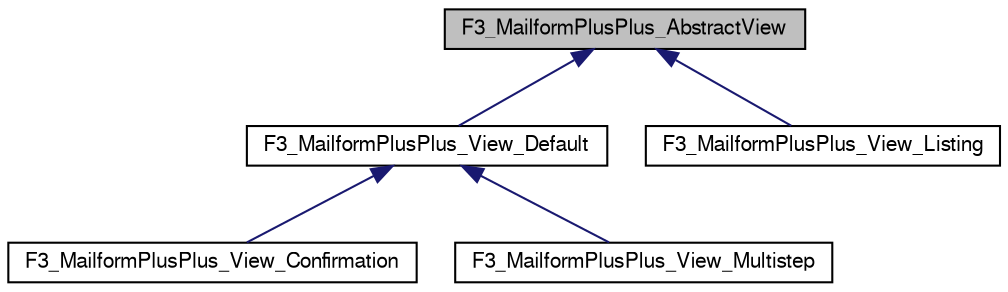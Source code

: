 digraph G
{
  edge [fontname="FreeSans",fontsize="10",labelfontname="FreeSans",labelfontsize="10"];
  node [fontname="FreeSans",fontsize="10",shape=record];
  Node1 [label="F3_MailformPlusPlus_AbstractView",height=0.2,width=0.4,color="black", fillcolor="grey75", style="filled" fontcolor="black"];
  Node1 -> Node2 [dir=back,color="midnightblue",fontsize="10",style="solid",fontname="FreeSans"];
  Node2 [label="F3_MailformPlusPlus_View_Default",height=0.2,width=0.4,color="black", fillcolor="white", style="filled",URL="$d7/df7/class_f3___mailform_plus_plus___view___default.html"];
  Node2 -> Node3 [dir=back,color="midnightblue",fontsize="10",style="solid",fontname="FreeSans"];
  Node3 [label="F3_MailformPlusPlus_View_Confirmation",height=0.2,width=0.4,color="black", fillcolor="white", style="filled",URL="$d9/d6a/class_f3___mailform_plus_plus___view___confirmation.html"];
  Node2 -> Node4 [dir=back,color="midnightblue",fontsize="10",style="solid",fontname="FreeSans"];
  Node4 [label="F3_MailformPlusPlus_View_Multistep",height=0.2,width=0.4,color="black", fillcolor="white", style="filled",URL="$dc/de8/class_f3___mailform_plus_plus___view___multistep.html"];
  Node1 -> Node5 [dir=back,color="midnightblue",fontsize="10",style="solid",fontname="FreeSans"];
  Node5 [label="F3_MailformPlusPlus_View_Listing",height=0.2,width=0.4,color="black", fillcolor="white", style="filled",URL="$dd/d73/class_f3___mailform_plus_plus___view___listing.html"];
}
